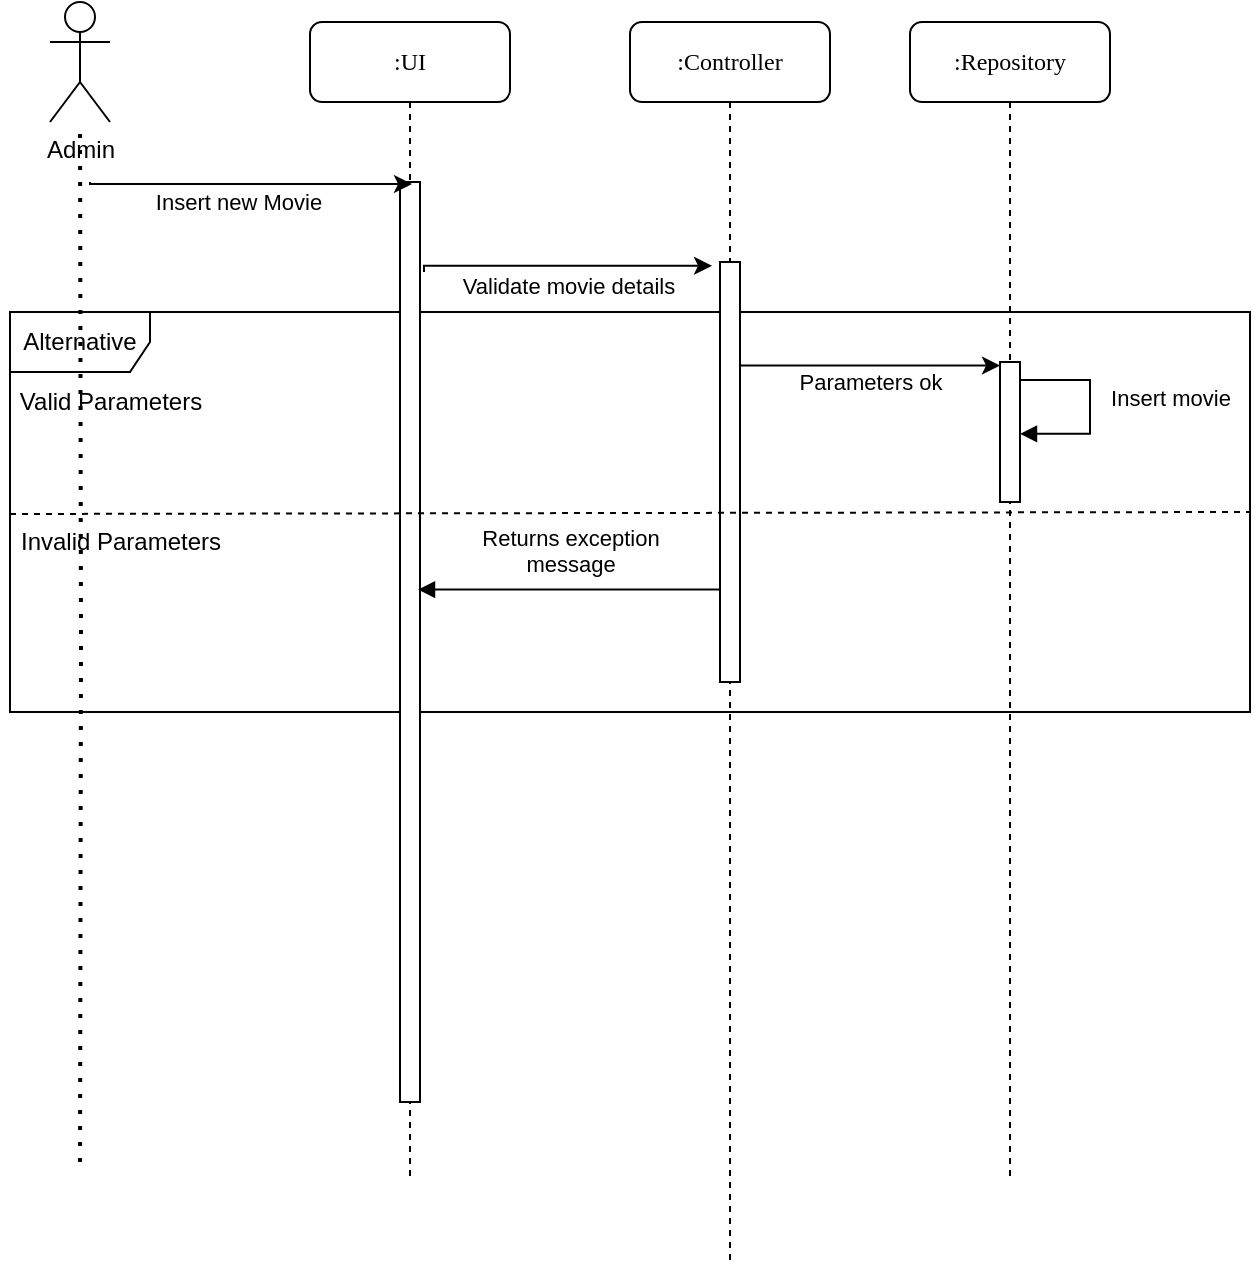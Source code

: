 <mxfile version="14.6.10" type="device"><diagram name="Page-1" id="13e1069c-82ec-6db2-03f1-153e76fe0fe0"><mxGraphModel dx="1298" dy="698" grid="1" gridSize="10" guides="1" tooltips="1" connect="1" arrows="1" fold="1" page="1" pageScale="1" pageWidth="1100" pageHeight="850" background="#ffffff" math="0" shadow="0"><root><mxCell id="0"/><mxCell id="1" parent="0"/><mxCell id="jGkvpnMfzHP2Ks-xADMR-16" value="Alternative" style="shape=umlFrame;whiteSpace=wrap;html=1;width=70;height=30;" vertex="1" parent="1"><mxGeometry x="90" y="225" width="620" height="200" as="geometry"/></mxCell><mxCell id="7baba1c4bc27f4b0-2" value=":UI" style="shape=umlLifeline;perimeter=lifelinePerimeter;whiteSpace=wrap;html=1;container=1;collapsible=0;recursiveResize=0;outlineConnect=0;rounded=1;shadow=0;comic=0;labelBackgroundColor=none;strokeWidth=1;fontFamily=Verdana;fontSize=12;align=center;" parent="1" vertex="1"><mxGeometry x="240" y="80" width="100" height="580" as="geometry"/></mxCell><mxCell id="jGkvpnMfzHP2Ks-xADMR-14" value="" style="html=1;points=[];perimeter=orthogonalPerimeter;" vertex="1" parent="7baba1c4bc27f4b0-2"><mxGeometry x="45" y="80" width="10" height="460" as="geometry"/></mxCell><mxCell id="7baba1c4bc27f4b0-3" value=":Controller" style="shape=umlLifeline;perimeter=lifelinePerimeter;whiteSpace=wrap;html=1;container=1;collapsible=0;recursiveResize=0;outlineConnect=0;rounded=1;shadow=0;comic=0;labelBackgroundColor=none;strokeWidth=1;fontFamily=Verdana;fontSize=12;align=center;" parent="1" vertex="1"><mxGeometry x="400" y="80" width="100" height="620" as="geometry"/></mxCell><mxCell id="jGkvpnMfzHP2Ks-xADMR-15" value="" style="html=1;points=[];perimeter=orthogonalPerimeter;" vertex="1" parent="7baba1c4bc27f4b0-3"><mxGeometry x="45" y="120" width="10" height="210" as="geometry"/></mxCell><mxCell id="7baba1c4bc27f4b0-4" value=":Repository" style="shape=umlLifeline;perimeter=lifelinePerimeter;whiteSpace=wrap;html=1;container=1;collapsible=0;recursiveResize=0;outlineConnect=0;rounded=1;shadow=0;comic=0;labelBackgroundColor=none;strokeWidth=1;fontFamily=Verdana;fontSize=12;align=center;" parent="1" vertex="1"><mxGeometry x="540" y="80" width="100" height="580" as="geometry"/></mxCell><mxCell id="jGkvpnMfzHP2Ks-xADMR-22" value="" style="html=1;points=[];perimeter=orthogonalPerimeter;" vertex="1" parent="7baba1c4bc27f4b0-4"><mxGeometry x="45" y="170" width="10" height="70" as="geometry"/></mxCell><mxCell id="jGkvpnMfzHP2Ks-xADMR-26" value="Insert movie" style="html=1;verticalAlign=bottom;endArrow=block;rounded=0;edgeStyle=orthogonalEdgeStyle;entryX=1;entryY=0.513;entryDx=0;entryDy=0;entryPerimeter=0;" edge="1" parent="7baba1c4bc27f4b0-4" target="jGkvpnMfzHP2Ks-xADMR-22"><mxGeometry x="0.082" y="40" width="80" relative="1" as="geometry"><mxPoint x="55" y="179" as="sourcePoint"/><mxPoint x="150" y="290" as="targetPoint"/><Array as="points"><mxPoint x="90" y="179"/><mxPoint x="90" y="206"/></Array><mxPoint as="offset"/></mxGeometry></mxCell><mxCell id="jGkvpnMfzHP2Ks-xADMR-1" value="Admin&lt;br&gt;" style="shape=umlActor;verticalLabelPosition=bottom;verticalAlign=top;html=1;outlineConnect=0;" vertex="1" parent="1"><mxGeometry x="110" y="70" width="30" height="60" as="geometry"/></mxCell><mxCell id="jGkvpnMfzHP2Ks-xADMR-6" value="" style="endArrow=none;dashed=1;html=1;dashPattern=1 3;strokeWidth=2;rounded=0;edgeStyle=orthogonalEdgeStyle;" edge="1" parent="1" target="jGkvpnMfzHP2Ks-xADMR-1"><mxGeometry width="50" height="50" relative="1" as="geometry"><mxPoint x="125" y="650" as="sourcePoint"/><mxPoint x="110" y="320" as="targetPoint"/></mxGeometry></mxCell><mxCell id="jGkvpnMfzHP2Ks-xADMR-10" value="" style="endArrow=classic;html=1;rounded=0;edgeStyle=orthogonalEdgeStyle;entryX=-0.4;entryY=0.009;entryDx=0;entryDy=0;entryPerimeter=0;" edge="1" parent="1" target="jGkvpnMfzHP2Ks-xADMR-15"><mxGeometry width="50" height="50" relative="1" as="geometry"><mxPoint x="297" y="205" as="sourcePoint"/><mxPoint x="446" y="197" as="targetPoint"/><Array as="points"><mxPoint x="297" y="202"/></Array></mxGeometry></mxCell><mxCell id="jGkvpnMfzHP2Ks-xADMR-13" value="Validate movie details" style="edgeLabel;html=1;align=center;verticalAlign=middle;resizable=0;points=[];" vertex="1" connectable="0" parent="jGkvpnMfzHP2Ks-xADMR-10"><mxGeometry x="-0.169" y="-1" relative="1" as="geometry"><mxPoint x="14" y="9" as="offset"/></mxGeometry></mxCell><mxCell id="jGkvpnMfzHP2Ks-xADMR-11" value="" style="endArrow=classic;html=1;rounded=0;edgeStyle=orthogonalEdgeStyle;" edge="1" parent="1"><mxGeometry width="50" height="50" relative="1" as="geometry"><mxPoint x="130" y="160" as="sourcePoint"/><mxPoint x="291" y="161" as="targetPoint"/><Array as="points"><mxPoint x="130" y="161"/></Array></mxGeometry></mxCell><mxCell id="jGkvpnMfzHP2Ks-xADMR-12" value="Insert new Movie" style="edgeLabel;html=1;align=center;verticalAlign=middle;resizable=0;points=[];" vertex="1" connectable="0" parent="jGkvpnMfzHP2Ks-xADMR-11"><mxGeometry x="-0.074" y="-4" relative="1" as="geometry"><mxPoint y="5" as="offset"/></mxGeometry></mxCell><mxCell id="jGkvpnMfzHP2Ks-xADMR-17" value="" style="endArrow=none;dashed=1;html=1;rounded=0;edgeStyle=orthogonalEdgeStyle;entryX=1;entryY=0.5;entryDx=0;entryDy=0;entryPerimeter=0;exitX=0;exitY=0.505;exitDx=0;exitDy=0;exitPerimeter=0;" edge="1" parent="1" source="jGkvpnMfzHP2Ks-xADMR-16" target="jGkvpnMfzHP2Ks-xADMR-16"><mxGeometry width="50" height="50" relative="1" as="geometry"><mxPoint x="70" y="570" as="sourcePoint"/><mxPoint x="120" y="520" as="targetPoint"/></mxGeometry></mxCell><mxCell id="jGkvpnMfzHP2Ks-xADMR-18" value="Valid Parameters" style="text;html=1;align=center;verticalAlign=middle;resizable=0;points=[];autosize=1;strokeColor=none;" vertex="1" parent="1"><mxGeometry x="85" y="260" width="110" height="20" as="geometry"/></mxCell><mxCell id="jGkvpnMfzHP2Ks-xADMR-19" value="Invalid Parameters" style="text;html=1;align=center;verticalAlign=middle;resizable=0;points=[];autosize=1;strokeColor=none;" vertex="1" parent="1"><mxGeometry x="85" y="330" width="120" height="20" as="geometry"/></mxCell><mxCell id="jGkvpnMfzHP2Ks-xADMR-20" value="" style="endArrow=classic;html=1;rounded=0;edgeStyle=orthogonalEdgeStyle;entryX=0;entryY=0.025;entryDx=0;entryDy=0;entryPerimeter=0;exitX=1;exitY=0.1;exitDx=0;exitDy=0;exitPerimeter=0;" edge="1" parent="1" source="jGkvpnMfzHP2Ks-xADMR-15" target="jGkvpnMfzHP2Ks-xADMR-22"><mxGeometry width="50" height="50" relative="1" as="geometry"><mxPoint x="460" y="252" as="sourcePoint"/><mxPoint x="300" y="250" as="targetPoint"/><Array as="points"><mxPoint x="455" y="252"/></Array></mxGeometry></mxCell><mxCell id="jGkvpnMfzHP2Ks-xADMR-21" value="Parameters ok" style="edgeLabel;html=1;align=center;verticalAlign=middle;resizable=0;points=[];" vertex="1" connectable="0" parent="jGkvpnMfzHP2Ks-xADMR-20"><mxGeometry x="-0.169" y="-1" relative="1" as="geometry"><mxPoint x="29" y="7" as="offset"/></mxGeometry></mxCell><mxCell id="jGkvpnMfzHP2Ks-xADMR-27" value="Returns exception&lt;br&gt;message" style="html=1;verticalAlign=bottom;endArrow=block;rounded=0;edgeStyle=orthogonalEdgeStyle;entryX=0.9;entryY=0.443;entryDx=0;entryDy=0;entryPerimeter=0;exitX=0;exitY=0.332;exitDx=0;exitDy=0;exitPerimeter=0;" edge="1" parent="1" source="jGkvpnMfzHP2Ks-xADMR-15" target="jGkvpnMfzHP2Ks-xADMR-14"><mxGeometry x="0.38" y="-4" width="80" relative="1" as="geometry"><mxPoint x="440" y="364" as="sourcePoint"/><mxPoint x="430" y="380" as="targetPoint"/><Array as="points"><mxPoint x="445" y="364"/></Array><mxPoint as="offset"/></mxGeometry></mxCell></root></mxGraphModel></diagram></mxfile>